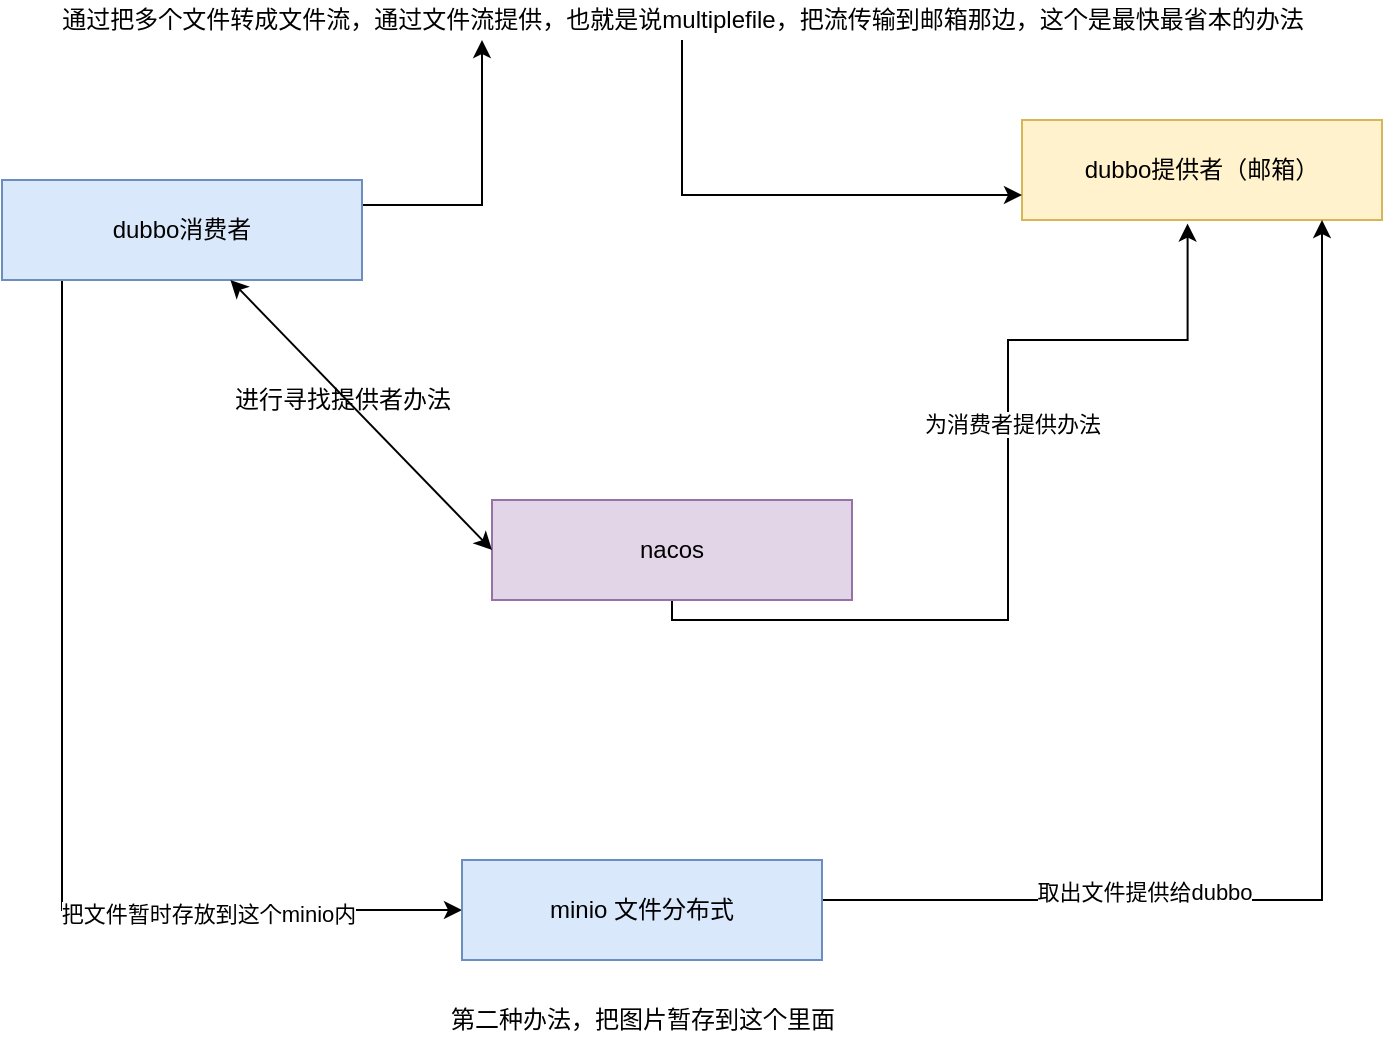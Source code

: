 <mxfile version="15.9.4" type="github">
  <diagram id="dWvkFejcMvpg43h7z55u" name="Page-1">
    <mxGraphModel dx="823" dy="494" grid="1" gridSize="10" guides="1" tooltips="1" connect="1" arrows="1" fold="1" page="1" pageScale="1" pageWidth="827" pageHeight="1169" math="0" shadow="0">
      <root>
        <mxCell id="0" />
        <mxCell id="1" parent="0" />
        <mxCell id="KUVh0t0pBTi8gxTYQK9i-10" value="" style="edgeStyle=orthogonalEdgeStyle;rounded=0;orthogonalLoop=1;jettySize=auto;html=1;entryX=0;entryY=0.5;entryDx=0;entryDy=0;" edge="1" parent="1" source="KUVh0t0pBTi8gxTYQK9i-2" target="KUVh0t0pBTi8gxTYQK9i-9">
          <mxGeometry relative="1" as="geometry">
            <Array as="points">
              <mxPoint x="60" y="475" />
            </Array>
          </mxGeometry>
        </mxCell>
        <mxCell id="KUVh0t0pBTi8gxTYQK9i-13" value="把文件暂时存放到这个minio内" style="edgeLabel;html=1;align=center;verticalAlign=middle;resizable=0;points=[];" vertex="1" connectable="0" parent="KUVh0t0pBTi8gxTYQK9i-10">
          <mxGeometry x="0.507" y="-2" relative="1" as="geometry">
            <mxPoint as="offset" />
          </mxGeometry>
        </mxCell>
        <mxCell id="KUVh0t0pBTi8gxTYQK9i-17" style="edgeStyle=orthogonalEdgeStyle;rounded=0;orthogonalLoop=1;jettySize=auto;html=1;exitX=1;exitY=0.25;exitDx=0;exitDy=0;" edge="1" parent="1" source="KUVh0t0pBTi8gxTYQK9i-2" target="KUVh0t0pBTi8gxTYQK9i-16">
          <mxGeometry relative="1" as="geometry">
            <mxPoint x="320" y="30" as="targetPoint" />
            <Array as="points">
              <mxPoint x="270" y="123" />
              <mxPoint x="270" y="30" />
            </Array>
          </mxGeometry>
        </mxCell>
        <mxCell id="KUVh0t0pBTi8gxTYQK9i-2" value="dubbo消费者" style="rounded=0;whiteSpace=wrap;html=1;fillColor=#dae8fc;strokeColor=#6c8ebf;" vertex="1" parent="1">
          <mxGeometry x="30" y="110" width="180" height="50" as="geometry" />
        </mxCell>
        <mxCell id="KUVh0t0pBTi8gxTYQK9i-3" value="dubbo提供者（邮箱）" style="rounded=0;whiteSpace=wrap;html=1;fillColor=#fff2cc;strokeColor=#d6b656;" vertex="1" parent="1">
          <mxGeometry x="540" y="80" width="180" height="50" as="geometry" />
        </mxCell>
        <mxCell id="KUVh0t0pBTi8gxTYQK9i-7" style="edgeStyle=orthogonalEdgeStyle;rounded=0;orthogonalLoop=1;jettySize=auto;html=1;entryX=0.46;entryY=1.036;entryDx=0;entryDy=0;entryPerimeter=0;" edge="1" parent="1" source="KUVh0t0pBTi8gxTYQK9i-4" target="KUVh0t0pBTi8gxTYQK9i-3">
          <mxGeometry relative="1" as="geometry">
            <Array as="points">
              <mxPoint x="533" y="330" />
              <mxPoint x="533" y="190" />
              <mxPoint x="623" y="190" />
            </Array>
          </mxGeometry>
        </mxCell>
        <mxCell id="KUVh0t0pBTi8gxTYQK9i-8" value="为消费者提供办法" style="edgeLabel;html=1;align=center;verticalAlign=middle;resizable=0;points=[];" vertex="1" connectable="0" parent="KUVh0t0pBTi8gxTYQK9i-7">
          <mxGeometry x="0.185" y="-2" relative="1" as="geometry">
            <mxPoint as="offset" />
          </mxGeometry>
        </mxCell>
        <mxCell id="KUVh0t0pBTi8gxTYQK9i-4" value="nacos" style="rounded=0;whiteSpace=wrap;html=1;fillColor=#e1d5e7;strokeColor=#9673a6;" vertex="1" parent="1">
          <mxGeometry x="275" y="270" width="180" height="50" as="geometry" />
        </mxCell>
        <mxCell id="KUVh0t0pBTi8gxTYQK9i-5" value="" style="endArrow=classic;startArrow=classic;html=1;rounded=0;entryX=0;entryY=0.5;entryDx=0;entryDy=0;" edge="1" parent="1" source="KUVh0t0pBTi8gxTYQK9i-2" target="KUVh0t0pBTi8gxTYQK9i-4">
          <mxGeometry width="50" height="50" relative="1" as="geometry">
            <mxPoint x="160" y="280" as="sourcePoint" />
            <mxPoint x="210" y="230" as="targetPoint" />
          </mxGeometry>
        </mxCell>
        <mxCell id="KUVh0t0pBTi8gxTYQK9i-6" value="进行寻找提供者办法" style="text;html=1;align=center;verticalAlign=middle;resizable=0;points=[];autosize=1;strokeColor=none;fillColor=none;" vertex="1" parent="1">
          <mxGeometry x="140" y="210" width="120" height="20" as="geometry" />
        </mxCell>
        <mxCell id="KUVh0t0pBTi8gxTYQK9i-11" style="edgeStyle=orthogonalEdgeStyle;rounded=0;orthogonalLoop=1;jettySize=auto;html=1;exitX=1;exitY=0.5;exitDx=0;exitDy=0;" edge="1" parent="1" source="KUVh0t0pBTi8gxTYQK9i-9" target="KUVh0t0pBTi8gxTYQK9i-3">
          <mxGeometry relative="1" as="geometry">
            <Array as="points">
              <mxPoint x="440" y="470" />
              <mxPoint x="690" y="470" />
            </Array>
          </mxGeometry>
        </mxCell>
        <mxCell id="KUVh0t0pBTi8gxTYQK9i-14" value="取出文件提供给dubbo" style="edgeLabel;html=1;align=center;verticalAlign=middle;resizable=0;points=[];" vertex="1" connectable="0" parent="KUVh0t0pBTi8gxTYQK9i-11">
          <mxGeometry x="-0.442" y="4" relative="1" as="geometry">
            <mxPoint as="offset" />
          </mxGeometry>
        </mxCell>
        <mxCell id="KUVh0t0pBTi8gxTYQK9i-9" value="minio 文件分布式" style="rounded=0;whiteSpace=wrap;html=1;fillColor=#dae8fc;strokeColor=#6c8ebf;" vertex="1" parent="1">
          <mxGeometry x="260" y="450" width="180" height="50" as="geometry" />
        </mxCell>
        <mxCell id="KUVh0t0pBTi8gxTYQK9i-15" value="第二种办法，把图片暂存到这个里面" style="text;html=1;align=center;verticalAlign=middle;resizable=0;points=[];autosize=1;strokeColor=none;fillColor=none;" vertex="1" parent="1">
          <mxGeometry x="245" y="520" width="210" height="20" as="geometry" />
        </mxCell>
        <mxCell id="KUVh0t0pBTi8gxTYQK9i-18" style="edgeStyle=orthogonalEdgeStyle;rounded=0;orthogonalLoop=1;jettySize=auto;html=1;entryX=0;entryY=0.75;entryDx=0;entryDy=0;" edge="1" parent="1" source="KUVh0t0pBTi8gxTYQK9i-16" target="KUVh0t0pBTi8gxTYQK9i-3">
          <mxGeometry relative="1" as="geometry" />
        </mxCell>
        <mxCell id="KUVh0t0pBTi8gxTYQK9i-16" value="通过把多个文件转成文件流，通过文件流提供，也就是说multiplefile，把流传输到邮箱那边，这个是最快最省本的办法" style="text;html=1;align=center;verticalAlign=middle;resizable=0;points=[];autosize=1;strokeColor=none;fillColor=none;" vertex="1" parent="1">
          <mxGeometry x="50" y="20" width="640" height="20" as="geometry" />
        </mxCell>
      </root>
    </mxGraphModel>
  </diagram>
</mxfile>
